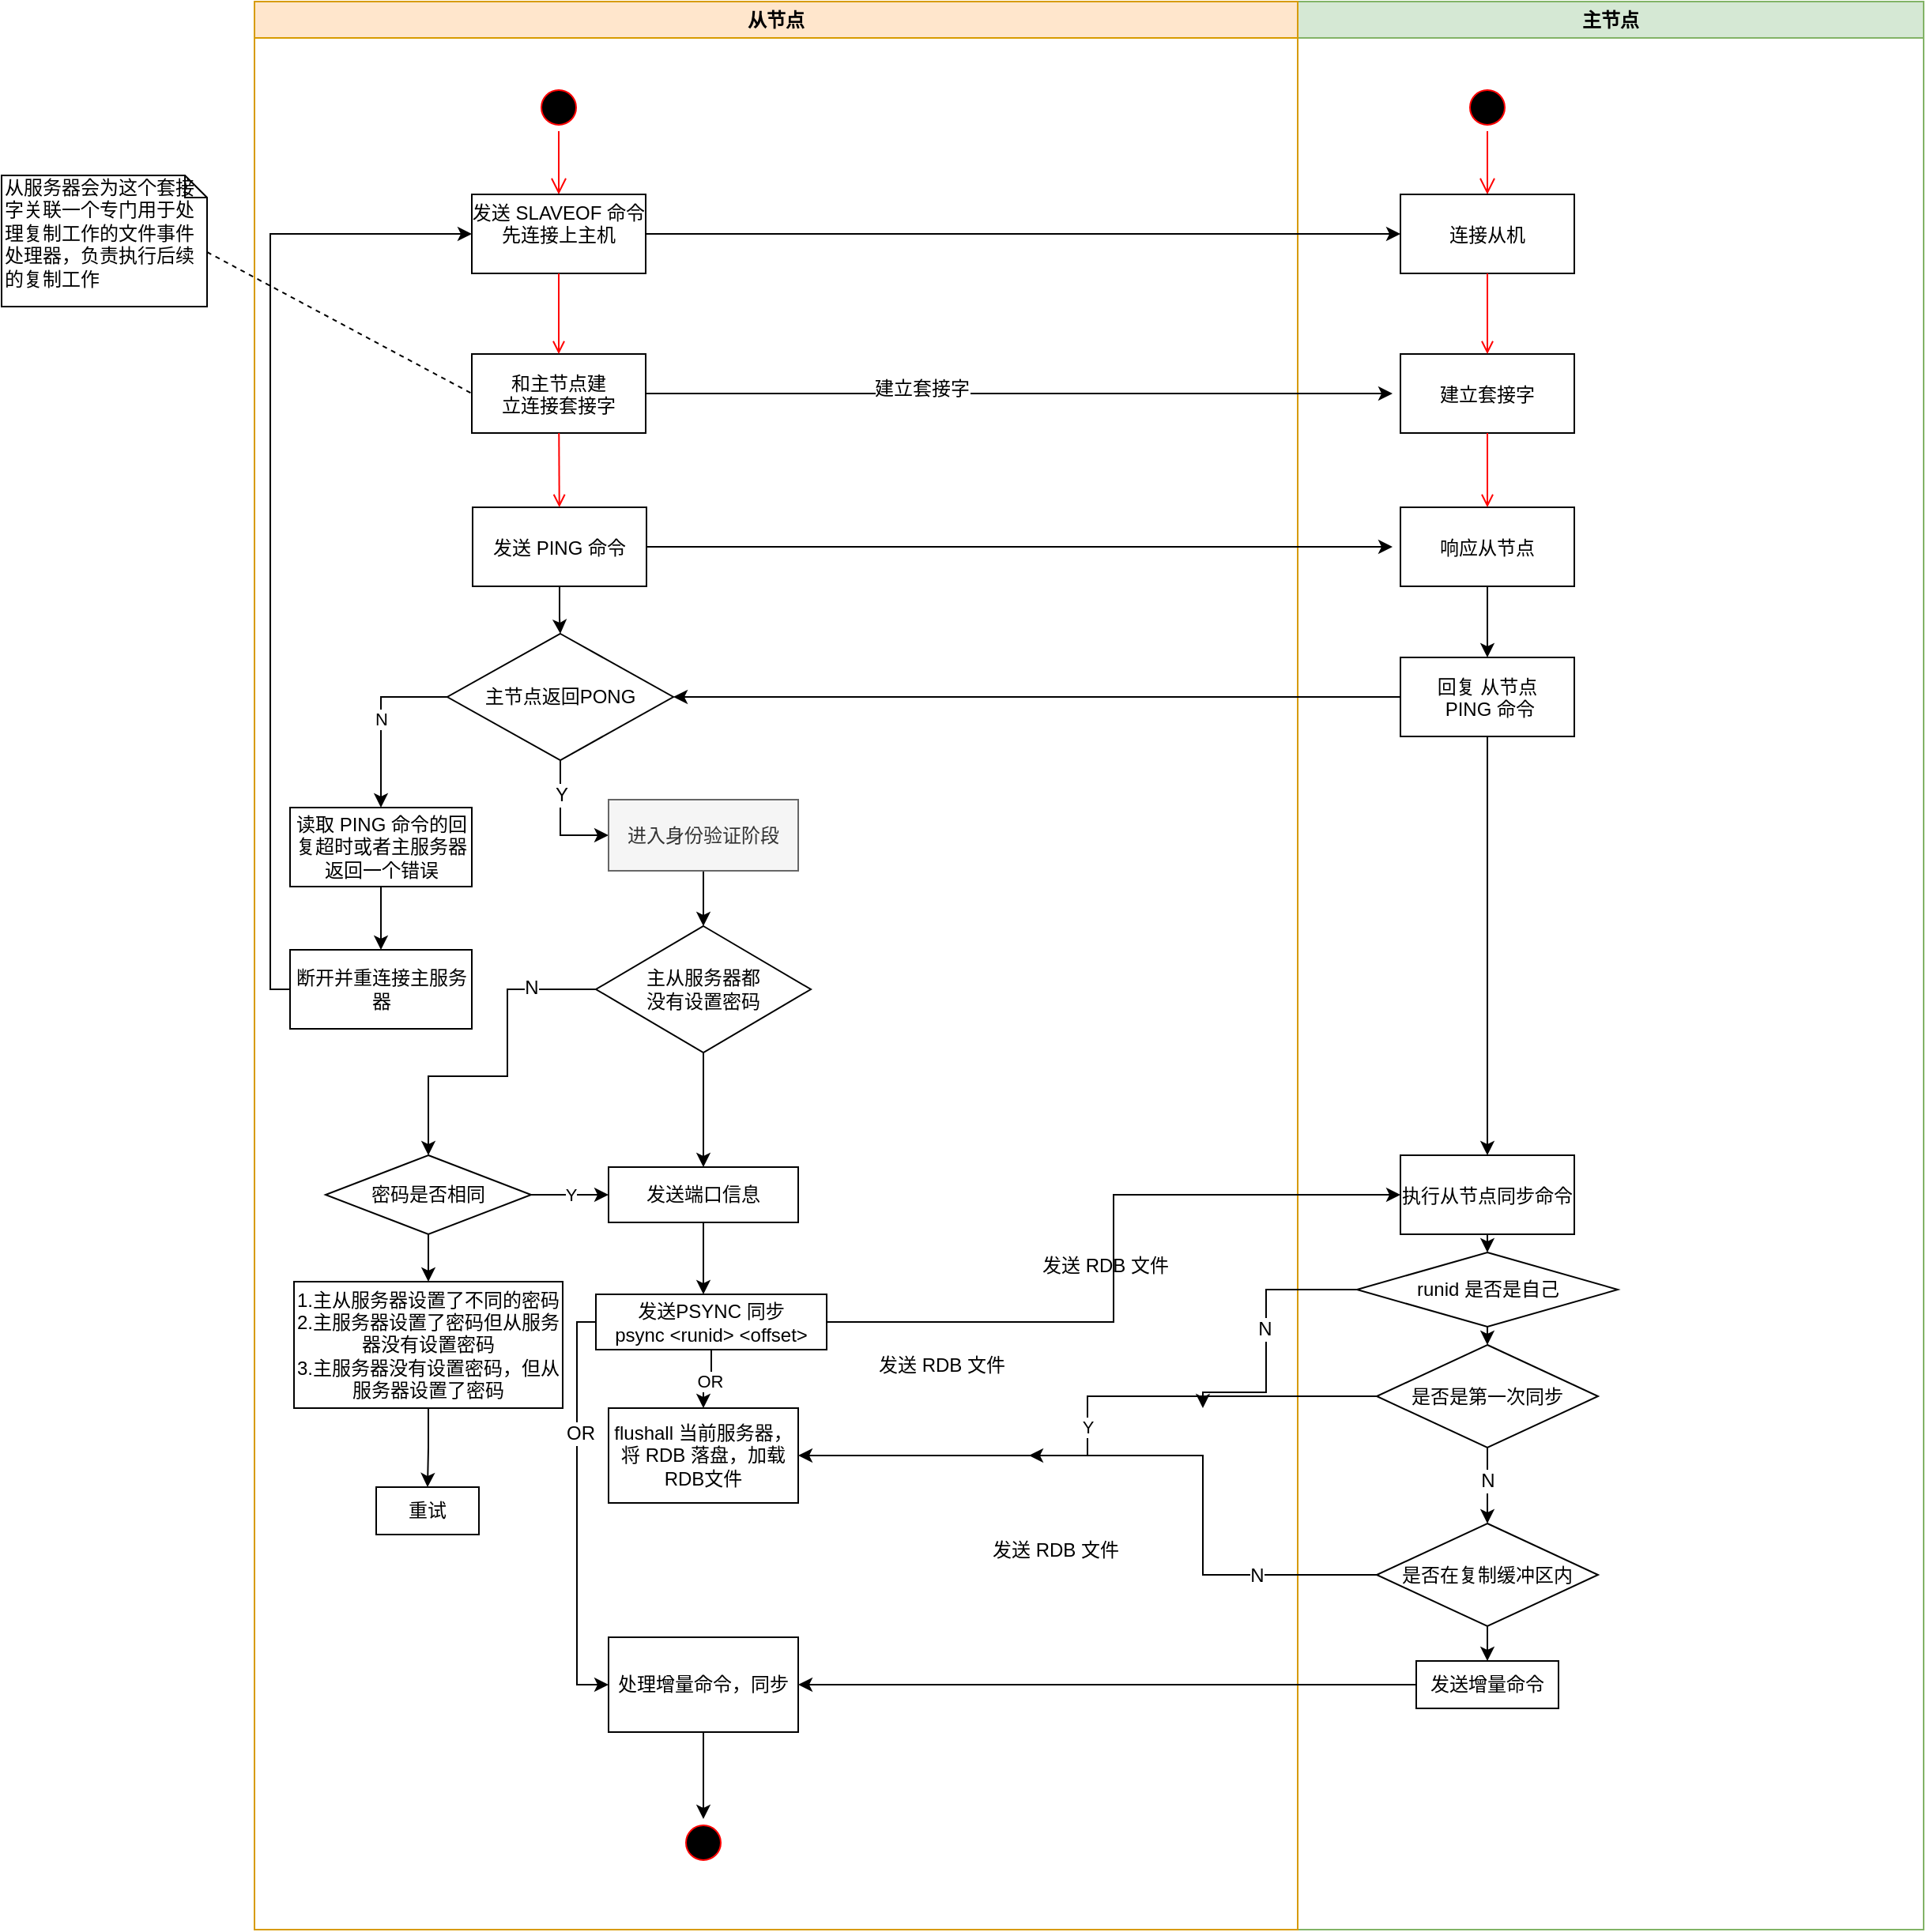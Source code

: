 <mxfile version="10.4.5" type="github"><diagram name="Page-1" id="e7e014a7-5840-1c2e-5031-d8a46d1fe8dd"><mxGraphModel dx="2402" dy="640" grid="1" gridSize="10" guides="1" tooltips="1" connect="1" arrows="1" fold="1" page="1" pageScale="1" pageWidth="1169" pageHeight="826" background="#ffffff" math="0" shadow="0"><root><mxCell id="0"/><mxCell id="1" parent="0"/><mxCell id="3" value="主节点" style="swimlane;whiteSpace=wrap;fillColor=#d5e8d4;strokeColor=#82b366;" parent="1" vertex="1"><mxGeometry x="570" y="140" width="396" height="1220" as="geometry"/></mxCell><mxCell id="13" value="" style="ellipse;shape=startState;fillColor=#000000;strokeColor=#ff0000;" parent="3" vertex="1"><mxGeometry x="105" y="52" width="30" height="30" as="geometry"/></mxCell><mxCell id="14" value="" style="edgeStyle=elbowEdgeStyle;elbow=horizontal;verticalAlign=bottom;endArrow=open;endSize=8;strokeColor=#FF0000;endFill=1;rounded=0" parent="3" source="13" target="15" edge="1"><mxGeometry x="85" y="32" as="geometry"><mxPoint x="100" y="102" as="targetPoint"/></mxGeometry></mxCell><mxCell id="15" value="连接从机" style="" parent="3" vertex="1"><mxGeometry x="65" y="122" width="110" height="50" as="geometry"/></mxCell><mxCell id="16" value="建立套接字" style="" parent="3" vertex="1"><mxGeometry x="65" y="223" width="110" height="50" as="geometry"/></mxCell><mxCell id="17" value="" style="endArrow=open;strokeColor=#FF0000;endFill=1;rounded=0" parent="3" source="15" target="16" edge="1"><mxGeometry relative="1" as="geometry"/></mxCell><mxCell id="1xNUFkOUKEFxTeDGuHTY-50" value="" style="edgeStyle=orthogonalEdgeStyle;rounded=0;orthogonalLoop=1;jettySize=auto;html=1;" edge="1" parent="3" source="18" target="1xNUFkOUKEFxTeDGuHTY-49"><mxGeometry relative="1" as="geometry"/></mxCell><mxCell id="18" value="响应从节点" style="" parent="3" vertex="1"><mxGeometry x="65" y="320" width="110" height="50" as="geometry"/></mxCell><mxCell id="1xNUFkOUKEFxTeDGuHTY-86" value="" style="edgeStyle=orthogonalEdgeStyle;rounded=0;orthogonalLoop=1;jettySize=auto;html=1;" edge="1" parent="3" source="1xNUFkOUKEFxTeDGuHTY-49" target="1xNUFkOUKEFxTeDGuHTY-85"><mxGeometry relative="1" as="geometry"/></mxCell><mxCell id="1xNUFkOUKEFxTeDGuHTY-49" value="回复 从节点&#10; PING 命令" style="" vertex="1" parent="3"><mxGeometry x="65" y="415" width="110" height="50" as="geometry"/></mxCell><mxCell id="1xNUFkOUKEFxTeDGuHTY-85" value="执行从节点同步命令" style="" vertex="1" parent="3"><mxGeometry x="65" y="730" width="110" height="50" as="geometry"/></mxCell><mxCell id="19" value="" style="endArrow=open;strokeColor=#FF0000;endFill=1;rounded=0" parent="3" source="16" target="18" edge="1"><mxGeometry relative="1" as="geometry"/></mxCell><mxCell id="1xNUFkOUKEFxTeDGuHTY-94" value="" style="edgeStyle=orthogonalEdgeStyle;rounded=0;orthogonalLoop=1;jettySize=auto;html=1;" edge="1" parent="3" source="1xNUFkOUKEFxTeDGuHTY-88" target="1xNUFkOUKEFxTeDGuHTY-93"><mxGeometry relative="1" as="geometry"/></mxCell><mxCell id="1xNUFkOUKEFxTeDGuHTY-98" value="N" style="text;html=1;resizable=0;points=[];align=center;verticalAlign=middle;labelBackgroundColor=#ffffff;" vertex="1" connectable="0" parent="1xNUFkOUKEFxTeDGuHTY-94"><mxGeometry x="-0.125" relative="1" as="geometry"><mxPoint as="offset"/></mxGeometry></mxCell><mxCell id="1xNUFkOUKEFxTeDGuHTY-88" value="是否是第一次同步" style="rhombus;whiteSpace=wrap;html=1;" vertex="1" parent="3"><mxGeometry x="50" y="850" width="140" height="65" as="geometry"/></mxCell><mxCell id="1xNUFkOUKEFxTeDGuHTY-93" value="是否在复制缓冲区内" style="rhombus;whiteSpace=wrap;html=1;" vertex="1" parent="3"><mxGeometry x="50" y="963" width="140" height="65" as="geometry"/></mxCell><mxCell id="2" value="从节点" style="swimlane;whiteSpace=wrap;fillColor=#ffe6cc;strokeColor=#d79b00;" parent="3" vertex="1"><mxGeometry x="-660" width="660" height="1220" as="geometry"/></mxCell><mxCell id="5" value="" style="ellipse;shape=startState;fillColor=#000000;strokeColor=#ff0000;" parent="2" vertex="1"><mxGeometry x="177.5" y="52" width="30" height="30" as="geometry"/></mxCell><mxCell id="6" value="" style="edgeStyle=elbowEdgeStyle;elbow=horizontal;verticalAlign=bottom;endArrow=open;endSize=8;strokeColor=#FF0000;endFill=1;rounded=0" parent="2" source="5" target="7" edge="1"><mxGeometry x="177.5" y="52" as="geometry"><mxPoint x="192.5" y="122" as="targetPoint"/></mxGeometry></mxCell><mxCell id="7" value="发送 SLAVEOF 命令&#10;先连接上主机&#10;" style="" parent="2" vertex="1"><mxGeometry x="137.5" y="122" width="110" height="50" as="geometry"/></mxCell><mxCell id="8" value="和主节点建&#10;立连接套接字" style="" parent="2" vertex="1"><mxGeometry x="137.5" y="223" width="110" height="50" as="geometry"/></mxCell><mxCell id="9" value="" style="endArrow=open;strokeColor=#FF0000;endFill=1;rounded=0" parent="2" source="7" target="8" edge="1"><mxGeometry relative="1" as="geometry"/></mxCell><mxCell id="1xNUFkOUKEFxTeDGuHTY-55" value="" style="edgeStyle=orthogonalEdgeStyle;rounded=0;orthogonalLoop=1;jettySize=auto;html=1;" edge="1" parent="2" source="10" target="1xNUFkOUKEFxTeDGuHTY-53"><mxGeometry relative="1" as="geometry"/></mxCell><mxCell id="10" value="发送 PING 命令" style="" parent="2" vertex="1"><mxGeometry x="138" y="320" width="110" height="50" as="geometry"/></mxCell><mxCell id="11" value="" style="endArrow=open;strokeColor=#FF0000;endFill=1;rounded=0" parent="2" source="8" target="10" edge="1"><mxGeometry relative="1" as="geometry"/></mxCell><mxCell id="1xNUFkOUKEFxTeDGuHTY-59" value="N" style="edgeStyle=orthogonalEdgeStyle;rounded=0;orthogonalLoop=1;jettySize=auto;html=1;entryX=0.5;entryY=0;entryDx=0;entryDy=0;" edge="1" parent="2" source="1xNUFkOUKEFxTeDGuHTY-53" target="1xNUFkOUKEFxTeDGuHTY-58"><mxGeometry relative="1" as="geometry"><Array as="points"><mxPoint x="80" y="440"/></Array></mxGeometry></mxCell><mxCell id="1xNUFkOUKEFxTeDGuHTY-66" style="edgeStyle=orthogonalEdgeStyle;rounded=0;orthogonalLoop=1;jettySize=auto;html=1;entryX=0;entryY=0.5;entryDx=0;entryDy=0;" edge="1" parent="2" source="1xNUFkOUKEFxTeDGuHTY-53" target="1xNUFkOUKEFxTeDGuHTY-65"><mxGeometry relative="1" as="geometry"/></mxCell><mxCell id="1xNUFkOUKEFxTeDGuHTY-73" value="Y" style="text;html=1;resizable=0;points=[];align=center;verticalAlign=middle;labelBackgroundColor=#ffffff;" vertex="1" connectable="0" parent="1xNUFkOUKEFxTeDGuHTY-66"><mxGeometry x="-0.431" relative="1" as="geometry"><mxPoint as="offset"/></mxGeometry></mxCell><mxCell id="1xNUFkOUKEFxTeDGuHTY-53" value="主节点返回PONG" style="rhombus;whiteSpace=wrap;html=1;" vertex="1" parent="2"><mxGeometry x="122" y="400" width="143" height="80" as="geometry"/></mxCell><mxCell id="1xNUFkOUKEFxTeDGuHTY-61" value="" style="edgeStyle=orthogonalEdgeStyle;rounded=0;orthogonalLoop=1;jettySize=auto;html=1;" edge="1" parent="2" source="1xNUFkOUKEFxTeDGuHTY-58" target="1xNUFkOUKEFxTeDGuHTY-60"><mxGeometry relative="1" as="geometry"/></mxCell><mxCell id="1xNUFkOUKEFxTeDGuHTY-58" value="读取 PING 命令的回复超时或者主服务器返回一个错误" style="rounded=0;whiteSpace=wrap;html=1;" vertex="1" parent="2"><mxGeometry x="22.5" y="510" width="115" height="50" as="geometry"/></mxCell><mxCell id="1xNUFkOUKEFxTeDGuHTY-62" style="edgeStyle=orthogonalEdgeStyle;rounded=0;orthogonalLoop=1;jettySize=auto;html=1;exitX=0;exitY=0.5;exitDx=0;exitDy=0;entryX=0;entryY=0.5;entryDx=0;entryDy=0;" edge="1" parent="2" source="1xNUFkOUKEFxTeDGuHTY-60" target="7"><mxGeometry relative="1" as="geometry"><Array as="points"><mxPoint x="10" y="625"/><mxPoint x="10" y="147"/></Array></mxGeometry></mxCell><mxCell id="1xNUFkOUKEFxTeDGuHTY-60" value="断开并重连接主服务器" style="rounded=0;whiteSpace=wrap;html=1;" vertex="1" parent="2"><mxGeometry x="22.5" y="600" width="115" height="50" as="geometry"/></mxCell><mxCell id="1xNUFkOUKEFxTeDGuHTY-68" value="" style="edgeStyle=orthogonalEdgeStyle;rounded=0;orthogonalLoop=1;jettySize=auto;html=1;" edge="1" parent="2" source="1xNUFkOUKEFxTeDGuHTY-65" target="1xNUFkOUKEFxTeDGuHTY-67"><mxGeometry relative="1" as="geometry"/></mxCell><mxCell id="1xNUFkOUKEFxTeDGuHTY-65" value="进入身份验证阶段" style="rounded=0;whiteSpace=wrap;html=1;fillColor=#f5f5f5;strokeColor=#666666;fontColor=#333333;" vertex="1" parent="2"><mxGeometry x="224" y="505" width="120" height="45" as="geometry"/></mxCell><mxCell id="1xNUFkOUKEFxTeDGuHTY-72" style="edgeStyle=orthogonalEdgeStyle;rounded=0;orthogonalLoop=1;jettySize=auto;html=1;entryX=0.5;entryY=0;entryDx=0;entryDy=0;" edge="1" parent="2" source="1xNUFkOUKEFxTeDGuHTY-67"><mxGeometry relative="1" as="geometry"><mxPoint x="110" y="730" as="targetPoint"/><Array as="points"><mxPoint x="160" y="625"/><mxPoint x="160" y="680"/><mxPoint x="110" y="680"/></Array></mxGeometry></mxCell><mxCell id="1xNUFkOUKEFxTeDGuHTY-74" value="N" style="text;html=1;resizable=0;points=[];align=center;verticalAlign=middle;labelBackgroundColor=#ffffff;" vertex="1" connectable="0" parent="1xNUFkOUKEFxTeDGuHTY-72"><mxGeometry x="-0.611" y="-1" relative="1" as="geometry"><mxPoint as="offset"/></mxGeometry></mxCell><mxCell id="1xNUFkOUKEFxTeDGuHTY-77" value="" style="edgeStyle=orthogonalEdgeStyle;rounded=0;orthogonalLoop=1;jettySize=auto;html=1;" edge="1" parent="2" source="1xNUFkOUKEFxTeDGuHTY-67" target="1xNUFkOUKEFxTeDGuHTY-69"><mxGeometry relative="1" as="geometry"/></mxCell><mxCell id="1xNUFkOUKEFxTeDGuHTY-67" value="主从服务器都&lt;br&gt;没有设置密码" style="rhombus;whiteSpace=wrap;html=1;" vertex="1" parent="2"><mxGeometry x="216" y="585" width="136" height="80" as="geometry"/></mxCell><mxCell id="1xNUFkOUKEFxTeDGuHTY-84" value="" style="edgeStyle=orthogonalEdgeStyle;rounded=0;orthogonalLoop=1;jettySize=auto;html=1;" edge="1" parent="2" source="1xNUFkOUKEFxTeDGuHTY-69" target="1xNUFkOUKEFxTeDGuHTY-83"><mxGeometry relative="1" as="geometry"><Array as="points"><mxPoint x="284" y="810"/><mxPoint x="284" y="810"/></Array></mxGeometry></mxCell><mxCell id="1xNUFkOUKEFxTeDGuHTY-69" value="发送端口信息" style="rounded=0;whiteSpace=wrap;html=1;" vertex="1" parent="2"><mxGeometry x="224" y="737.5" width="120" height="35" as="geometry"/></mxCell><mxCell id="1xNUFkOUKEFxTeDGuHTY-104" style="edgeStyle=orthogonalEdgeStyle;rounded=0;orthogonalLoop=1;jettySize=auto;html=1;entryX=0;entryY=0.5;entryDx=0;entryDy=0;" edge="1" parent="2" source="1xNUFkOUKEFxTeDGuHTY-83" target="1xNUFkOUKEFxTeDGuHTY-100"><mxGeometry relative="1" as="geometry"><Array as="points"><mxPoint x="204" y="835"/><mxPoint x="204" y="1065"/></Array></mxGeometry></mxCell><mxCell id="1xNUFkOUKEFxTeDGuHTY-108" value="OR" style="text;html=1;resizable=0;points=[];align=center;verticalAlign=middle;labelBackgroundColor=#ffffff;" vertex="1" connectable="0" parent="1xNUFkOUKEFxTeDGuHTY-104"><mxGeometry x="-0.37" y="2" relative="1" as="geometry"><mxPoint as="offset"/></mxGeometry></mxCell><mxCell id="1xNUFkOUKEFxTeDGuHTY-107" value="OR" style="edgeStyle=orthogonalEdgeStyle;rounded=0;orthogonalLoop=1;jettySize=auto;html=1;" edge="1" parent="2" source="1xNUFkOUKEFxTeDGuHTY-83" target="1xNUFkOUKEFxTeDGuHTY-90"><mxGeometry relative="1" as="geometry"/></mxCell><mxCell id="1xNUFkOUKEFxTeDGuHTY-83" value="发送PSYNC 同步&lt;br&gt;psync &amp;lt;runid&amp;gt; &amp;lt;offset&amp;gt;&lt;br&gt;" style="rounded=0;whiteSpace=wrap;html=1;" vertex="1" parent="2"><mxGeometry x="216" y="818" width="146" height="35" as="geometry"/></mxCell><mxCell id="1xNUFkOUKEFxTeDGuHTY-78" value="Y" style="edgeStyle=orthogonalEdgeStyle;rounded=0;orthogonalLoop=1;jettySize=auto;html=1;" edge="1" parent="2" source="1xNUFkOUKEFxTeDGuHTY-75" target="1xNUFkOUKEFxTeDGuHTY-69"><mxGeometry relative="1" as="geometry"/></mxCell><mxCell id="1xNUFkOUKEFxTeDGuHTY-80" value="" style="edgeStyle=orthogonalEdgeStyle;rounded=0;orthogonalLoop=1;jettySize=auto;html=1;" edge="1" parent="2" source="1xNUFkOUKEFxTeDGuHTY-75" target="1xNUFkOUKEFxTeDGuHTY-79"><mxGeometry relative="1" as="geometry"/></mxCell><mxCell id="1xNUFkOUKEFxTeDGuHTY-75" value="密码是否相同" style="rhombus;whiteSpace=wrap;html=1;" vertex="1" parent="2"><mxGeometry x="45" y="730" width="130" height="50" as="geometry"/></mxCell><mxCell id="1xNUFkOUKEFxTeDGuHTY-82" value="" style="edgeStyle=orthogonalEdgeStyle;rounded=0;orthogonalLoop=1;jettySize=auto;html=1;" edge="1" parent="2" source="1xNUFkOUKEFxTeDGuHTY-79" target="1xNUFkOUKEFxTeDGuHTY-81"><mxGeometry relative="1" as="geometry"/></mxCell><mxCell id="1xNUFkOUKEFxTeDGuHTY-79" value="1.主从服务器设置了不同的密码&lt;br&gt;2.主服务器设置了密码但从服务器没有设置密码&lt;br&gt;3.主服务器没有设置密码，但从服务器设置了密码&lt;br&gt;" style="rounded=0;whiteSpace=wrap;html=1;" vertex="1" parent="2"><mxGeometry x="25" y="810" width="170" height="80" as="geometry"/></mxCell><mxCell id="1xNUFkOUKEFxTeDGuHTY-81" value="重试&lt;br&gt;" style="rounded=0;whiteSpace=wrap;html=1;" vertex="1" parent="2"><mxGeometry x="77" y="940" width="65" height="30" as="geometry"/></mxCell><mxCell id="1xNUFkOUKEFxTeDGuHTY-90" value="flushall 当前服务器，将 RDB 落盘，加载RDB文件" style="rounded=0;whiteSpace=wrap;html=1;" vertex="1" parent="2"><mxGeometry x="224" y="890" width="120" height="60" as="geometry"/></mxCell><mxCell id="1xNUFkOUKEFxTeDGuHTY-92" value="发送 RDB 文件" style="text;html=1;strokeColor=none;fillColor=none;align=center;verticalAlign=middle;whiteSpace=wrap;rounded=0;" vertex="1" parent="2"><mxGeometry x="390" y="853" width="90" height="20" as="geometry"/></mxCell><mxCell id="1xNUFkOUKEFxTeDGuHTY-97" value="发送 RDB 文件" style="text;html=1;strokeColor=none;fillColor=none;align=center;verticalAlign=middle;whiteSpace=wrap;rounded=0;" vertex="1" parent="2"><mxGeometry x="460" y="970" width="94" height="20" as="geometry"/></mxCell><mxCell id="1xNUFkOUKEFxTeDGuHTY-106" value="" style="edgeStyle=orthogonalEdgeStyle;rounded=0;orthogonalLoop=1;jettySize=auto;html=1;" edge="1" parent="2" source="1xNUFkOUKEFxTeDGuHTY-100" target="1xNUFkOUKEFxTeDGuHTY-105"><mxGeometry relative="1" as="geometry"/></mxCell><mxCell id="1xNUFkOUKEFxTeDGuHTY-100" value="处理增量命令，同步" style="rounded=0;whiteSpace=wrap;html=1;" vertex="1" parent="2"><mxGeometry x="224" y="1035" width="120" height="60" as="geometry"/></mxCell><mxCell id="1xNUFkOUKEFxTeDGuHTY-105" value="" style="ellipse;shape=startState;fillColor=#000000;strokeColor=#ff0000;" vertex="1" parent="2"><mxGeometry x="269" y="1150" width="30" height="30" as="geometry"/></mxCell><mxCell id="1xNUFkOUKEFxTeDGuHTY-121" value="发送 RDB 文件" style="text;html=1;strokeColor=none;fillColor=none;align=center;verticalAlign=middle;whiteSpace=wrap;rounded=0;" vertex="1" parent="2"><mxGeometry x="492" y="790" width="93" height="20" as="geometry"/></mxCell><mxCell id="1xNUFkOUKEFxTeDGuHTY-41" style="edgeStyle=orthogonalEdgeStyle;rounded=0;orthogonalLoop=1;jettySize=auto;html=1;entryX=0;entryY=0.5;entryDx=0;entryDy=0;" edge="1" parent="3" source="7" target="15"><mxGeometry relative="1" as="geometry"/></mxCell><mxCell id="1xNUFkOUKEFxTeDGuHTY-54" style="edgeStyle=orthogonalEdgeStyle;rounded=0;orthogonalLoop=1;jettySize=auto;html=1;entryX=1;entryY=0.5;entryDx=0;entryDy=0;" edge="1" parent="3" source="1xNUFkOUKEFxTeDGuHTY-49" target="1xNUFkOUKEFxTeDGuHTY-53"><mxGeometry relative="1" as="geometry"><mxPoint x="-120" y="440" as="targetPoint"/></mxGeometry></mxCell><mxCell id="1xNUFkOUKEFxTeDGuHTY-87" style="edgeStyle=orthogonalEdgeStyle;rounded=0;orthogonalLoop=1;jettySize=auto;html=1;entryX=0;entryY=0.5;entryDx=0;entryDy=0;" edge="1" parent="3" source="1xNUFkOUKEFxTeDGuHTY-83" target="1xNUFkOUKEFxTeDGuHTY-85"><mxGeometry relative="1" as="geometry"/></mxCell><mxCell id="1xNUFkOUKEFxTeDGuHTY-91" value="Y" style="edgeStyle=orthogonalEdgeStyle;rounded=0;orthogonalLoop=1;jettySize=auto;html=1;entryX=1;entryY=0.5;entryDx=0;entryDy=0;" edge="1" parent="3" source="1xNUFkOUKEFxTeDGuHTY-88" target="1xNUFkOUKEFxTeDGuHTY-90"><mxGeometry relative="1" as="geometry"/></mxCell><mxCell id="1xNUFkOUKEFxTeDGuHTY-103" style="edgeStyle=orthogonalEdgeStyle;rounded=0;orthogonalLoop=1;jettySize=auto;html=1;entryX=1;entryY=0.5;entryDx=0;entryDy=0;" edge="1" parent="3" source="1xNUFkOUKEFxTeDGuHTY-99" target="1xNUFkOUKEFxTeDGuHTY-100"><mxGeometry relative="1" as="geometry"/></mxCell><mxCell id="1xNUFkOUKEFxTeDGuHTY-99" value="发送增量命令" style="rounded=0;whiteSpace=wrap;html=1;" vertex="1" parent="3"><mxGeometry x="75" y="1050" width="90" height="30" as="geometry"/></mxCell><mxCell id="1xNUFkOUKEFxTeDGuHTY-116" value="" style="endArrow=classic;html=1;exitX=0.5;exitY=1;exitDx=0;exitDy=0;entryX=0.5;entryY=0;entryDx=0;entryDy=0;" edge="1" parent="3" source="1xNUFkOUKEFxTeDGuHTY-93" target="1xNUFkOUKEFxTeDGuHTY-99"><mxGeometry width="50" height="50" relative="1" as="geometry"><mxPoint x="190" y="1050" as="sourcePoint"/><mxPoint x="240" y="1000" as="targetPoint"/></mxGeometry></mxCell><mxCell id="1xNUFkOUKEFxTeDGuHTY-117" value="runid 是否是自己" style="rhombus;whiteSpace=wrap;html=1;" vertex="1" parent="3"><mxGeometry x="37.5" y="791.5" width="165" height="47" as="geometry"/></mxCell><mxCell id="1xNUFkOUKEFxTeDGuHTY-122" value="" style="endArrow=classic;html=1;exitX=0.5;exitY=1;exitDx=0;exitDy=0;entryX=0.5;entryY=0;entryDx=0;entryDy=0;" edge="1" parent="3" source="1xNUFkOUKEFxTeDGuHTY-85" target="1xNUFkOUKEFxTeDGuHTY-117"><mxGeometry width="50" height="50" relative="1" as="geometry"><mxPoint x="-600" y="1290" as="sourcePoint"/><mxPoint x="-550" y="1240" as="targetPoint"/></mxGeometry></mxCell><mxCell id="1xNUFkOUKEFxTeDGuHTY-123" value="" style="endArrow=classic;html=1;exitX=0.5;exitY=1;exitDx=0;exitDy=0;entryX=0.5;entryY=0;entryDx=0;entryDy=0;" edge="1" parent="3" source="1xNUFkOUKEFxTeDGuHTY-117" target="1xNUFkOUKEFxTeDGuHTY-88"><mxGeometry width="50" height="50" relative="1" as="geometry"><mxPoint x="-600" y="1290" as="sourcePoint"/><mxPoint x="-550" y="1240" as="targetPoint"/></mxGeometry></mxCell><mxCell id="1xNUFkOUKEFxTeDGuHTY-46" style="edgeStyle=orthogonalEdgeStyle;rounded=0;orthogonalLoop=1;jettySize=auto;html=1;" edge="1" parent="1" source="8"><mxGeometry relative="1" as="geometry"><mxPoint x="630" y="388" as="targetPoint"/></mxGeometry></mxCell><mxCell id="1xNUFkOUKEFxTeDGuHTY-47" value="建立套接字" style="text;html=1;resizable=0;points=[];align=center;verticalAlign=middle;labelBackgroundColor=#ffffff;" vertex="1" connectable="0" parent="1xNUFkOUKEFxTeDGuHTY-46"><mxGeometry x="-0.263" y="3" relative="1" as="geometry"><mxPoint as="offset"/></mxGeometry></mxCell><mxCell id="1xNUFkOUKEFxTeDGuHTY-48" style="edgeStyle=orthogonalEdgeStyle;rounded=0;orthogonalLoop=1;jettySize=auto;html=1;" edge="1" parent="1" source="10"><mxGeometry relative="1" as="geometry"><mxPoint x="630" y="485" as="targetPoint"/></mxGeometry></mxCell><mxCell id="1xNUFkOUKEFxTeDGuHTY-95" style="edgeStyle=orthogonalEdgeStyle;rounded=0;orthogonalLoop=1;jettySize=auto;html=1;" edge="1" parent="1" source="1xNUFkOUKEFxTeDGuHTY-93"><mxGeometry relative="1" as="geometry"><mxPoint x="400" y="1060" as="targetPoint"/><Array as="points"><mxPoint x="510" y="1136"/><mxPoint x="510" y="1060"/></Array></mxGeometry></mxCell><mxCell id="1xNUFkOUKEFxTeDGuHTY-96" value="N" style="text;html=1;resizable=0;points=[];align=center;verticalAlign=middle;labelBackgroundColor=#ffffff;" vertex="1" connectable="0" parent="1xNUFkOUKEFxTeDGuHTY-95"><mxGeometry x="-0.487" relative="1" as="geometry"><mxPoint as="offset"/></mxGeometry></mxCell><mxCell id="1xNUFkOUKEFxTeDGuHTY-118" style="edgeStyle=orthogonalEdgeStyle;rounded=0;orthogonalLoop=1;jettySize=auto;html=1;" edge="1" parent="1" source="1xNUFkOUKEFxTeDGuHTY-117"><mxGeometry relative="1" as="geometry"><mxPoint x="510" y="1030" as="targetPoint"/><Array as="points"><mxPoint x="550" y="955"/><mxPoint x="550" y="1020"/><mxPoint x="510" y="1020"/></Array></mxGeometry></mxCell><mxCell id="1xNUFkOUKEFxTeDGuHTY-119" value="N" style="text;html=1;resizable=0;points=[];align=center;verticalAlign=middle;labelBackgroundColor=#ffffff;" vertex="1" connectable="0" parent="1xNUFkOUKEFxTeDGuHTY-118"><mxGeometry x="-0.333" y="25" relative="1" as="geometry"><mxPoint x="-26" y="25" as="offset"/></mxGeometry></mxCell><mxCell id="1xNUFkOUKEFxTeDGuHTY-43" value="从服务器会为这个套接字关联一个专门用于处理复制工作的文件事件处理器，负责执行后续的复制工作" style="shape=note;whiteSpace=wrap;html=1;size=14;verticalAlign=top;align=left;spacingTop=-6;" vertex="1" parent="1"><mxGeometry x="-250" y="250" width="130" height="83" as="geometry"/></mxCell><mxCell id="1xNUFkOUKEFxTeDGuHTY-45" value="" style="endArrow=none;dashed=1;html=1;entryX=0;entryY=0.5;entryDx=0;entryDy=0;exitX=0;exitY=0;exitDx=130;exitDy=48.5;exitPerimeter=0;" edge="1" parent="1" source="1xNUFkOUKEFxTeDGuHTY-43" target="8"><mxGeometry width="50" height="50" relative="1" as="geometry"><mxPoint x="174.5" y="378.5" as="sourcePoint"/><mxPoint x="224.5" y="328.5" as="targetPoint"/></mxGeometry></mxCell></root></mxGraphModel></diagram></mxfile>